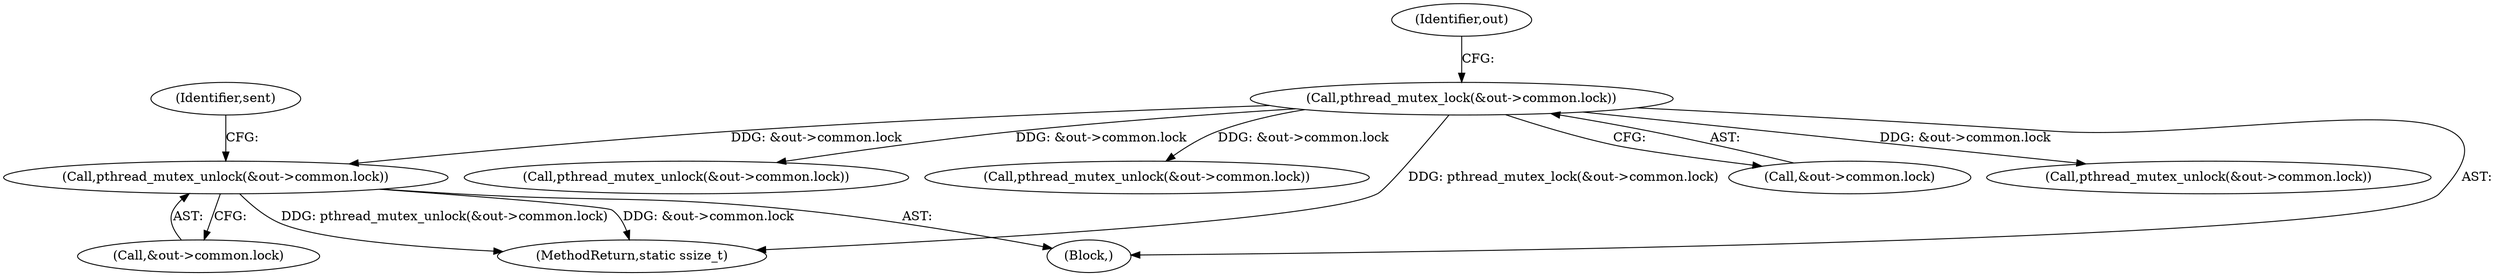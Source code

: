 digraph "0_Android_472271b153c5dc53c28beac55480a8d8434b2d5c_4@API" {
"1000224" [label="(Call,pthread_mutex_unlock(&out->common.lock))"];
"1000122" [label="(Call,pthread_mutex_lock(&out->common.lock))"];
"1000214" [label="(Call,pthread_mutex_unlock(&out->common.lock))"];
"1000303" [label="(MethodReturn,static ssize_t)"];
"1000106" [label="(Block,)"];
"1000225" [label="(Call,&out->common.lock)"];
"1000192" [label="(Call,pthread_mutex_unlock(&out->common.lock))"];
"1000232" [label="(Identifier,sent)"];
"1000224" [label="(Call,pthread_mutex_unlock(&out->common.lock))"];
"1000123" [label="(Call,&out->common.lock)"];
"1000140" [label="(Call,pthread_mutex_unlock(&out->common.lock))"];
"1000133" [label="(Identifier,out)"];
"1000122" [label="(Call,pthread_mutex_lock(&out->common.lock))"];
"1000224" -> "1000106"  [label="AST: "];
"1000224" -> "1000225"  [label="CFG: "];
"1000225" -> "1000224"  [label="AST: "];
"1000232" -> "1000224"  [label="CFG: "];
"1000224" -> "1000303"  [label="DDG: &out->common.lock"];
"1000224" -> "1000303"  [label="DDG: pthread_mutex_unlock(&out->common.lock)"];
"1000122" -> "1000224"  [label="DDG: &out->common.lock"];
"1000122" -> "1000106"  [label="AST: "];
"1000122" -> "1000123"  [label="CFG: "];
"1000123" -> "1000122"  [label="AST: "];
"1000133" -> "1000122"  [label="CFG: "];
"1000122" -> "1000303"  [label="DDG: pthread_mutex_lock(&out->common.lock)"];
"1000122" -> "1000140"  [label="DDG: &out->common.lock"];
"1000122" -> "1000192"  [label="DDG: &out->common.lock"];
"1000122" -> "1000214"  [label="DDG: &out->common.lock"];
}
